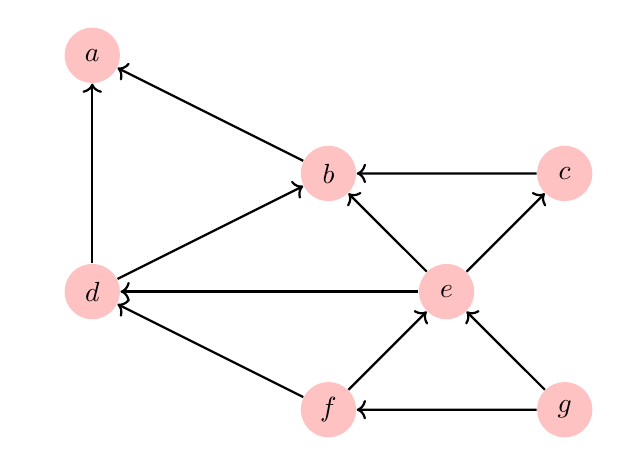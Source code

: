 \tikzstyle{vertex}=[circle,fill=black!25,minimum size=20pt,inner sep=0pt]
\tikzstyle{selected vertex} = [vertex, fill=red!24]
\tikzstyle{edge} = [draw,thick,->]
\tikzstyle{weight} = [font=\small]

\begin{tikzpicture}[scale=1.5, auto,swap]
    % Draw a 7,11 network
    % First we draw the vertices
    \foreach \pos/\name in {{(0,2)/a}, {(2,1)/b}, {(4,1)/c},
                            {(0,0)/d}, {(3,0)/e}, {(2,-1)/f}, {(4,-1)/g}}
        \node[selected vertex] (\name) at \pos {$\name$};
    % Connect vertices with edges and draw weights
    \foreach \source/ \dest /\weight in {b/a/-7, c/b/8,d/a/5,d/b/9,
                                         e/b/7, e/c/-5,e/d/-15,
                                         f/d/6,f/e/8,
                                         g/e/9,g/f/-11}
        \path[edge] (\source) -- (\dest);

\end{tikzpicture}
